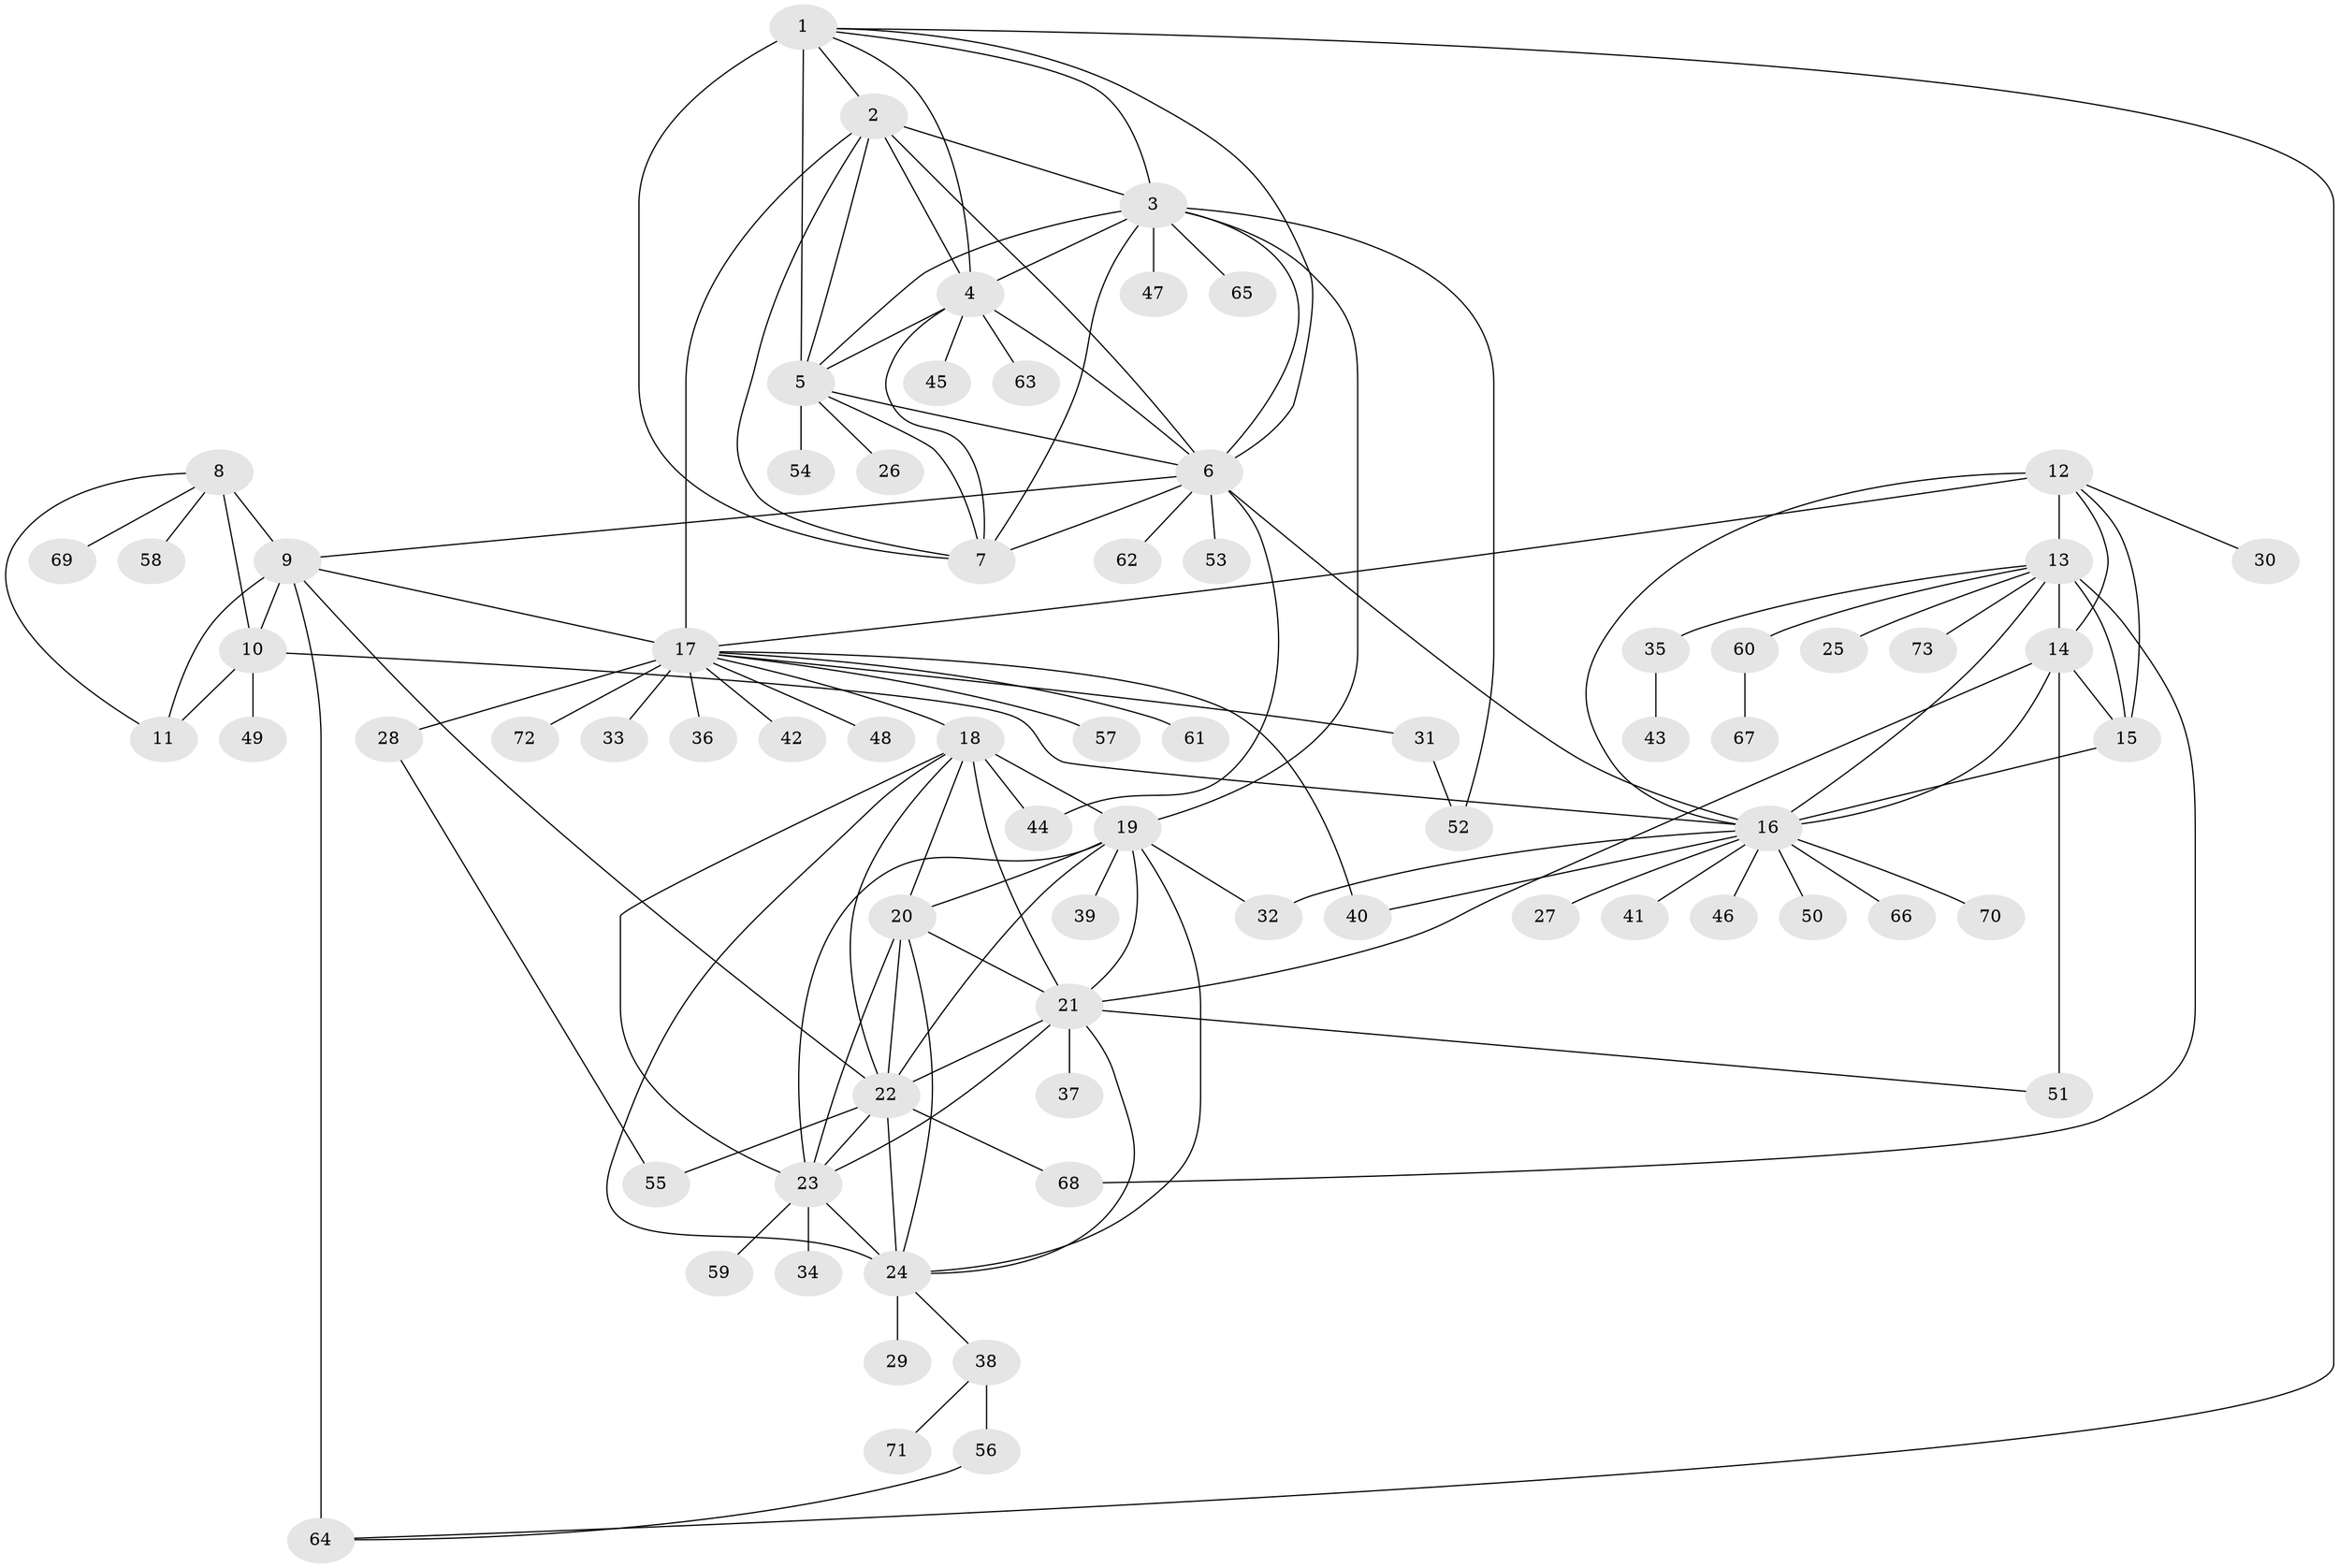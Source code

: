 // original degree distribution, {7: 0.06164383561643835, 8: 0.0136986301369863, 11: 0.0136986301369863, 10: 0.0547945205479452, 12: 0.02054794520547945, 9: 0.0547945205479452, 6: 0.00684931506849315, 17: 0.00684931506849315, 13: 0.00684931506849315, 2: 0.17123287671232876, 1: 0.5547945205479452, 3: 0.02054794520547945, 4: 0.00684931506849315, 5: 0.00684931506849315}
// Generated by graph-tools (version 1.1) at 2025/37/03/09/25 02:37:35]
// undirected, 73 vertices, 126 edges
graph export_dot {
graph [start="1"]
  node [color=gray90,style=filled];
  1;
  2;
  3;
  4;
  5;
  6;
  7;
  8;
  9;
  10;
  11;
  12;
  13;
  14;
  15;
  16;
  17;
  18;
  19;
  20;
  21;
  22;
  23;
  24;
  25;
  26;
  27;
  28;
  29;
  30;
  31;
  32;
  33;
  34;
  35;
  36;
  37;
  38;
  39;
  40;
  41;
  42;
  43;
  44;
  45;
  46;
  47;
  48;
  49;
  50;
  51;
  52;
  53;
  54;
  55;
  56;
  57;
  58;
  59;
  60;
  61;
  62;
  63;
  64;
  65;
  66;
  67;
  68;
  69;
  70;
  71;
  72;
  73;
  1 -- 2 [weight=1.0];
  1 -- 3 [weight=1.0];
  1 -- 4 [weight=1.0];
  1 -- 5 [weight=4.0];
  1 -- 6 [weight=1.0];
  1 -- 7 [weight=1.0];
  1 -- 64 [weight=1.0];
  2 -- 3 [weight=1.0];
  2 -- 4 [weight=1.0];
  2 -- 5 [weight=1.0];
  2 -- 6 [weight=1.0];
  2 -- 7 [weight=1.0];
  2 -- 17 [weight=1.0];
  3 -- 4 [weight=1.0];
  3 -- 5 [weight=1.0];
  3 -- 6 [weight=1.0];
  3 -- 7 [weight=1.0];
  3 -- 19 [weight=1.0];
  3 -- 47 [weight=1.0];
  3 -- 52 [weight=1.0];
  3 -- 65 [weight=1.0];
  4 -- 5 [weight=1.0];
  4 -- 6 [weight=1.0];
  4 -- 7 [weight=1.0];
  4 -- 45 [weight=1.0];
  4 -- 63 [weight=2.0];
  5 -- 6 [weight=1.0];
  5 -- 7 [weight=1.0];
  5 -- 26 [weight=1.0];
  5 -- 54 [weight=1.0];
  6 -- 7 [weight=1.0];
  6 -- 9 [weight=1.0];
  6 -- 16 [weight=1.0];
  6 -- 44 [weight=1.0];
  6 -- 53 [weight=1.0];
  6 -- 62 [weight=1.0];
  8 -- 9 [weight=4.0];
  8 -- 10 [weight=1.0];
  8 -- 11 [weight=1.0];
  8 -- 58 [weight=2.0];
  8 -- 69 [weight=1.0];
  9 -- 10 [weight=4.0];
  9 -- 11 [weight=4.0];
  9 -- 17 [weight=1.0];
  9 -- 22 [weight=1.0];
  9 -- 64 [weight=3.0];
  10 -- 11 [weight=1.0];
  10 -- 16 [weight=1.0];
  10 -- 49 [weight=1.0];
  12 -- 13 [weight=3.0];
  12 -- 14 [weight=1.0];
  12 -- 15 [weight=1.0];
  12 -- 16 [weight=1.0];
  12 -- 17 [weight=1.0];
  12 -- 30 [weight=1.0];
  13 -- 14 [weight=3.0];
  13 -- 15 [weight=5.0];
  13 -- 16 [weight=3.0];
  13 -- 25 [weight=1.0];
  13 -- 35 [weight=1.0];
  13 -- 60 [weight=1.0];
  13 -- 68 [weight=1.0];
  13 -- 73 [weight=1.0];
  14 -- 15 [weight=1.0];
  14 -- 16 [weight=1.0];
  14 -- 21 [weight=1.0];
  14 -- 51 [weight=3.0];
  15 -- 16 [weight=1.0];
  16 -- 27 [weight=1.0];
  16 -- 32 [weight=1.0];
  16 -- 40 [weight=1.0];
  16 -- 41 [weight=1.0];
  16 -- 46 [weight=1.0];
  16 -- 50 [weight=1.0];
  16 -- 66 [weight=1.0];
  16 -- 70 [weight=1.0];
  17 -- 18 [weight=1.0];
  17 -- 28 [weight=6.0];
  17 -- 31 [weight=1.0];
  17 -- 33 [weight=3.0];
  17 -- 36 [weight=1.0];
  17 -- 40 [weight=3.0];
  17 -- 42 [weight=1.0];
  17 -- 48 [weight=1.0];
  17 -- 57 [weight=1.0];
  17 -- 61 [weight=1.0];
  17 -- 72 [weight=1.0];
  18 -- 19 [weight=1.0];
  18 -- 20 [weight=1.0];
  18 -- 21 [weight=1.0];
  18 -- 22 [weight=1.0];
  18 -- 23 [weight=1.0];
  18 -- 24 [weight=1.0];
  18 -- 44 [weight=1.0];
  19 -- 20 [weight=1.0];
  19 -- 21 [weight=1.0];
  19 -- 22 [weight=1.0];
  19 -- 23 [weight=1.0];
  19 -- 24 [weight=1.0];
  19 -- 32 [weight=1.0];
  19 -- 39 [weight=1.0];
  20 -- 21 [weight=1.0];
  20 -- 22 [weight=1.0];
  20 -- 23 [weight=1.0];
  20 -- 24 [weight=1.0];
  21 -- 22 [weight=1.0];
  21 -- 23 [weight=1.0];
  21 -- 24 [weight=1.0];
  21 -- 37 [weight=1.0];
  21 -- 51 [weight=1.0];
  22 -- 23 [weight=1.0];
  22 -- 24 [weight=1.0];
  22 -- 55 [weight=1.0];
  22 -- 68 [weight=1.0];
  23 -- 24 [weight=1.0];
  23 -- 34 [weight=1.0];
  23 -- 59 [weight=1.0];
  24 -- 29 [weight=4.0];
  24 -- 38 [weight=1.0];
  28 -- 55 [weight=1.0];
  31 -- 52 [weight=1.0];
  35 -- 43 [weight=1.0];
  38 -- 56 [weight=1.0];
  38 -- 71 [weight=1.0];
  56 -- 64 [weight=1.0];
  60 -- 67 [weight=1.0];
}
